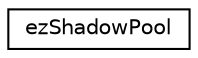 digraph "Graphical Class Hierarchy"
{
 // LATEX_PDF_SIZE
  edge [fontname="Helvetica",fontsize="10",labelfontname="Helvetica",labelfontsize="10"];
  node [fontname="Helvetica",fontsize="10",shape=record];
  rankdir="LR";
  Node0 [label="ezShadowPool",height=0.2,width=0.4,color="black", fillcolor="white", style="filled",URL="$d2/dff/classez_shadow_pool.htm",tooltip=" "];
}
